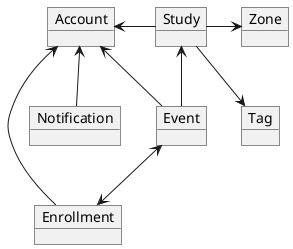 @startuml

object Study
object Account
object Tag
object Zone
object Event
object Enrollment
object Notification

Account <-r- Study
Study -r-> Zone
Study -d-> Tag
Event -u-> Study
Event <-d-> Enrollment
Event -u-> Account
Enrollment -u-> Account
Account <-d- Notification

@enduml